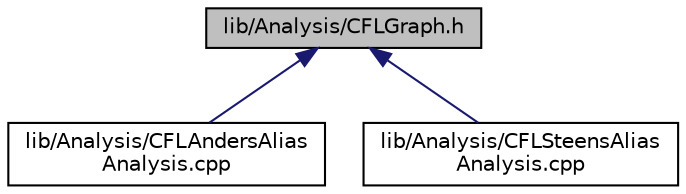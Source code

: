 digraph "lib/Analysis/CFLGraph.h"
{
 // LATEX_PDF_SIZE
  bgcolor="transparent";
  edge [fontname="Helvetica",fontsize="10",labelfontname="Helvetica",labelfontsize="10"];
  node [fontname="Helvetica",fontsize="10",shape="box"];
  Node1 [label="lib/Analysis/CFLGraph.h",height=0.2,width=0.4,color="black", fillcolor="grey75", style="filled", fontcolor="black",tooltip="This file defines CFLGraph, an auxiliary data structure used by CFL-based alias analysis."];
  Node1 -> Node2 [dir="back",color="midnightblue",fontsize="10",style="solid",fontname="Helvetica"];
  Node2 [label="lib/Analysis/CFLAndersAlias\lAnalysis.cpp",height=0.2,width=0.4,color="black",URL="$CFLAndersAliasAnalysis_8cpp.html",tooltip=" "];
  Node1 -> Node3 [dir="back",color="midnightblue",fontsize="10",style="solid",fontname="Helvetica"];
  Node3 [label="lib/Analysis/CFLSteensAlias\lAnalysis.cpp",height=0.2,width=0.4,color="black",URL="$CFLSteensAliasAnalysis_8cpp.html",tooltip=" "];
}
